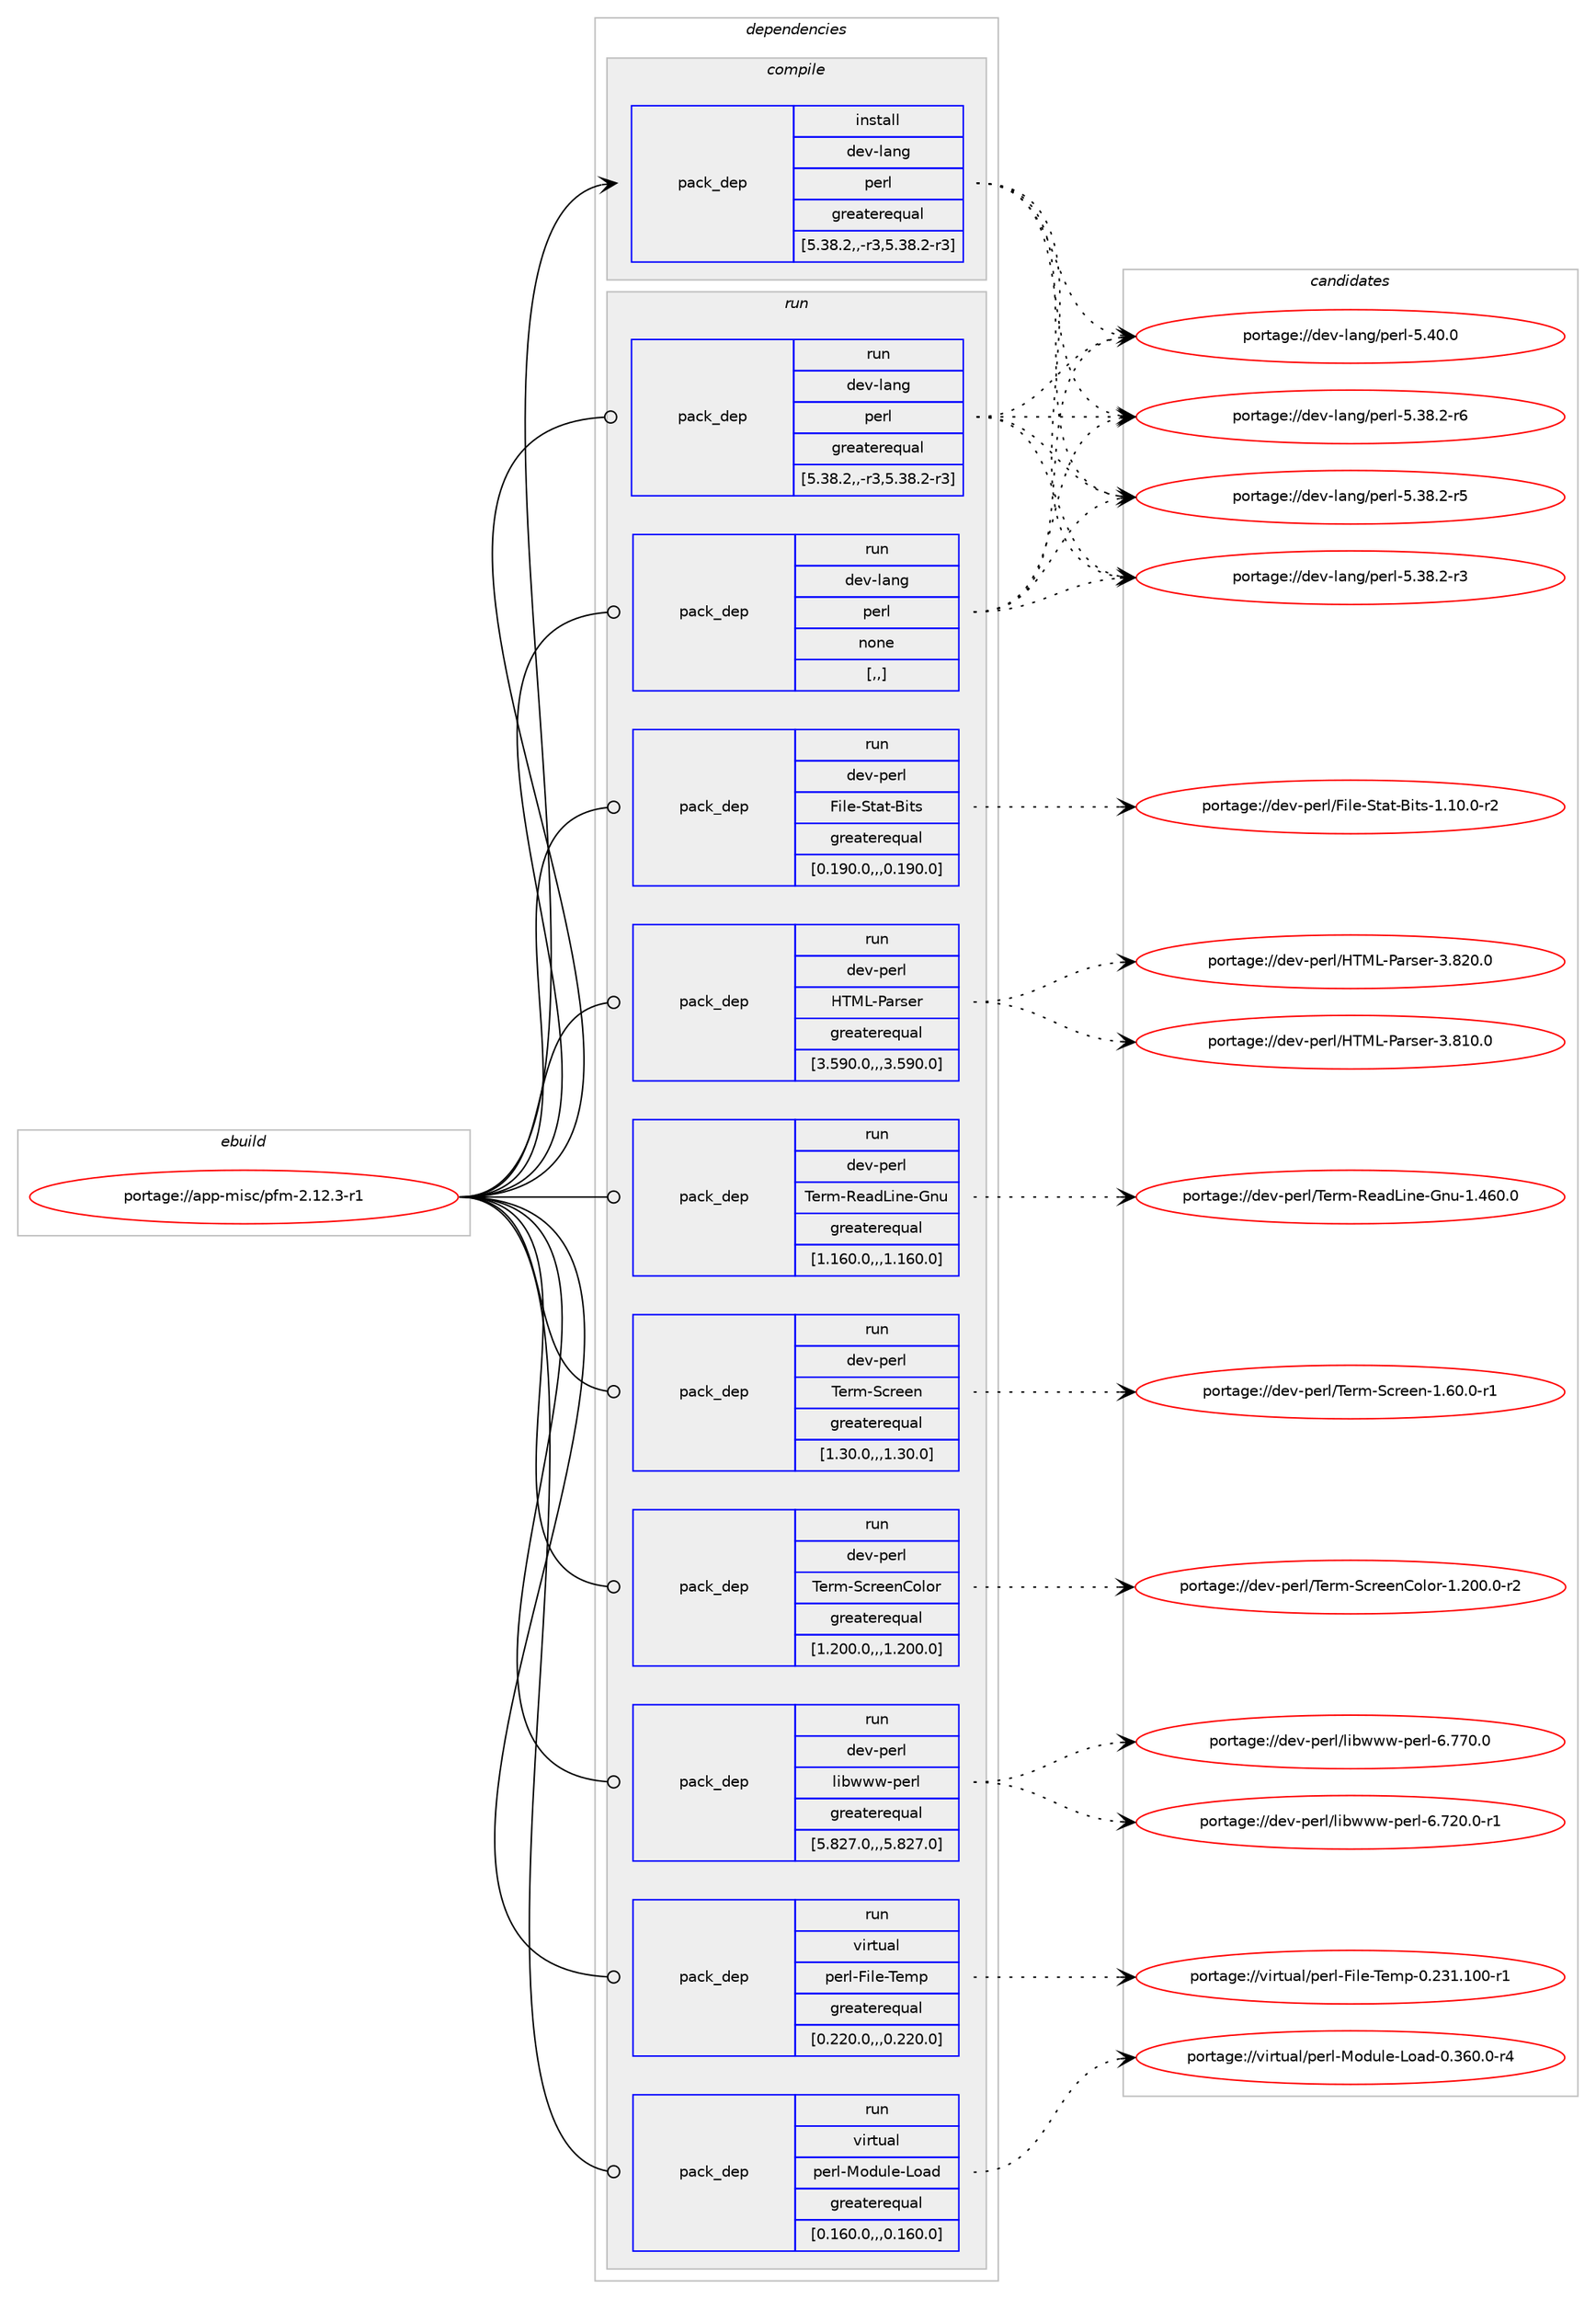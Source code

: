 digraph prolog {

# *************
# Graph options
# *************

newrank=true;
concentrate=true;
compound=true;
graph [rankdir=LR,fontname=Helvetica,fontsize=10,ranksep=1.5];#, ranksep=2.5, nodesep=0.2];
edge  [arrowhead=vee];
node  [fontname=Helvetica,fontsize=10];

# **********
# The ebuild
# **********

subgraph cluster_leftcol {
color=gray;
label=<<i>ebuild</i>>;
id [label="portage://app-misc/pfm-2.12.3-r1", color=red, width=4, href="../app-misc/pfm-2.12.3-r1.svg"];
}

# ****************
# The dependencies
# ****************

subgraph cluster_midcol {
color=gray;
label=<<i>dependencies</i>>;
subgraph cluster_compile {
fillcolor="#eeeeee";
style=filled;
label=<<i>compile</i>>;
subgraph pack390509 {
dependency536952 [label=<<TABLE BORDER="0" CELLBORDER="1" CELLSPACING="0" CELLPADDING="4" WIDTH="220"><TR><TD ROWSPAN="6" CELLPADDING="30">pack_dep</TD></TR><TR><TD WIDTH="110">install</TD></TR><TR><TD>dev-lang</TD></TR><TR><TD>perl</TD></TR><TR><TD>greaterequal</TD></TR><TR><TD>[5.38.2,,-r3,5.38.2-r3]</TD></TR></TABLE>>, shape=none, color=blue];
}
id:e -> dependency536952:w [weight=20,style="solid",arrowhead="vee"];
}
subgraph cluster_compileandrun {
fillcolor="#eeeeee";
style=filled;
label=<<i>compile and run</i>>;
}
subgraph cluster_run {
fillcolor="#eeeeee";
style=filled;
label=<<i>run</i>>;
subgraph pack390510 {
dependency536953 [label=<<TABLE BORDER="0" CELLBORDER="1" CELLSPACING="0" CELLPADDING="4" WIDTH="220"><TR><TD ROWSPAN="6" CELLPADDING="30">pack_dep</TD></TR><TR><TD WIDTH="110">run</TD></TR><TR><TD>dev-lang</TD></TR><TR><TD>perl</TD></TR><TR><TD>greaterequal</TD></TR><TR><TD>[5.38.2,,-r3,5.38.2-r3]</TD></TR></TABLE>>, shape=none, color=blue];
}
id:e -> dependency536953:w [weight=20,style="solid",arrowhead="odot"];
subgraph pack390511 {
dependency536954 [label=<<TABLE BORDER="0" CELLBORDER="1" CELLSPACING="0" CELLPADDING="4" WIDTH="220"><TR><TD ROWSPAN="6" CELLPADDING="30">pack_dep</TD></TR><TR><TD WIDTH="110">run</TD></TR><TR><TD>dev-lang</TD></TR><TR><TD>perl</TD></TR><TR><TD>none</TD></TR><TR><TD>[,,]</TD></TR></TABLE>>, shape=none, color=blue];
}
id:e -> dependency536954:w [weight=20,style="solid",arrowhead="odot"];
subgraph pack390512 {
dependency536955 [label=<<TABLE BORDER="0" CELLBORDER="1" CELLSPACING="0" CELLPADDING="4" WIDTH="220"><TR><TD ROWSPAN="6" CELLPADDING="30">pack_dep</TD></TR><TR><TD WIDTH="110">run</TD></TR><TR><TD>dev-perl</TD></TR><TR><TD>File-Stat-Bits</TD></TR><TR><TD>greaterequal</TD></TR><TR><TD>[0.190.0,,,0.190.0]</TD></TR></TABLE>>, shape=none, color=blue];
}
id:e -> dependency536955:w [weight=20,style="solid",arrowhead="odot"];
subgraph pack390513 {
dependency536956 [label=<<TABLE BORDER="0" CELLBORDER="1" CELLSPACING="0" CELLPADDING="4" WIDTH="220"><TR><TD ROWSPAN="6" CELLPADDING="30">pack_dep</TD></TR><TR><TD WIDTH="110">run</TD></TR><TR><TD>dev-perl</TD></TR><TR><TD>HTML-Parser</TD></TR><TR><TD>greaterequal</TD></TR><TR><TD>[3.590.0,,,3.590.0]</TD></TR></TABLE>>, shape=none, color=blue];
}
id:e -> dependency536956:w [weight=20,style="solid",arrowhead="odot"];
subgraph pack390514 {
dependency536957 [label=<<TABLE BORDER="0" CELLBORDER="1" CELLSPACING="0" CELLPADDING="4" WIDTH="220"><TR><TD ROWSPAN="6" CELLPADDING="30">pack_dep</TD></TR><TR><TD WIDTH="110">run</TD></TR><TR><TD>dev-perl</TD></TR><TR><TD>Term-ReadLine-Gnu</TD></TR><TR><TD>greaterequal</TD></TR><TR><TD>[1.160.0,,,1.160.0]</TD></TR></TABLE>>, shape=none, color=blue];
}
id:e -> dependency536957:w [weight=20,style="solid",arrowhead="odot"];
subgraph pack390515 {
dependency536958 [label=<<TABLE BORDER="0" CELLBORDER="1" CELLSPACING="0" CELLPADDING="4" WIDTH="220"><TR><TD ROWSPAN="6" CELLPADDING="30">pack_dep</TD></TR><TR><TD WIDTH="110">run</TD></TR><TR><TD>dev-perl</TD></TR><TR><TD>Term-Screen</TD></TR><TR><TD>greaterequal</TD></TR><TR><TD>[1.30.0,,,1.30.0]</TD></TR></TABLE>>, shape=none, color=blue];
}
id:e -> dependency536958:w [weight=20,style="solid",arrowhead="odot"];
subgraph pack390516 {
dependency536959 [label=<<TABLE BORDER="0" CELLBORDER="1" CELLSPACING="0" CELLPADDING="4" WIDTH="220"><TR><TD ROWSPAN="6" CELLPADDING="30">pack_dep</TD></TR><TR><TD WIDTH="110">run</TD></TR><TR><TD>dev-perl</TD></TR><TR><TD>Term-ScreenColor</TD></TR><TR><TD>greaterequal</TD></TR><TR><TD>[1.200.0,,,1.200.0]</TD></TR></TABLE>>, shape=none, color=blue];
}
id:e -> dependency536959:w [weight=20,style="solid",arrowhead="odot"];
subgraph pack390517 {
dependency536960 [label=<<TABLE BORDER="0" CELLBORDER="1" CELLSPACING="0" CELLPADDING="4" WIDTH="220"><TR><TD ROWSPAN="6" CELLPADDING="30">pack_dep</TD></TR><TR><TD WIDTH="110">run</TD></TR><TR><TD>dev-perl</TD></TR><TR><TD>libwww-perl</TD></TR><TR><TD>greaterequal</TD></TR><TR><TD>[5.827.0,,,5.827.0]</TD></TR></TABLE>>, shape=none, color=blue];
}
id:e -> dependency536960:w [weight=20,style="solid",arrowhead="odot"];
subgraph pack390518 {
dependency536961 [label=<<TABLE BORDER="0" CELLBORDER="1" CELLSPACING="0" CELLPADDING="4" WIDTH="220"><TR><TD ROWSPAN="6" CELLPADDING="30">pack_dep</TD></TR><TR><TD WIDTH="110">run</TD></TR><TR><TD>virtual</TD></TR><TR><TD>perl-File-Temp</TD></TR><TR><TD>greaterequal</TD></TR><TR><TD>[0.220.0,,,0.220.0]</TD></TR></TABLE>>, shape=none, color=blue];
}
id:e -> dependency536961:w [weight=20,style="solid",arrowhead="odot"];
subgraph pack390519 {
dependency536962 [label=<<TABLE BORDER="0" CELLBORDER="1" CELLSPACING="0" CELLPADDING="4" WIDTH="220"><TR><TD ROWSPAN="6" CELLPADDING="30">pack_dep</TD></TR><TR><TD WIDTH="110">run</TD></TR><TR><TD>virtual</TD></TR><TR><TD>perl-Module-Load</TD></TR><TR><TD>greaterequal</TD></TR><TR><TD>[0.160.0,,,0.160.0]</TD></TR></TABLE>>, shape=none, color=blue];
}
id:e -> dependency536962:w [weight=20,style="solid",arrowhead="odot"];
}
}

# **************
# The candidates
# **************

subgraph cluster_choices {
rank=same;
color=gray;
label=<<i>candidates</i>>;

subgraph choice390509 {
color=black;
nodesep=1;
choice10010111845108971101034711210111410845534652484648 [label="portage://dev-lang/perl-5.40.0", color=red, width=4,href="../dev-lang/perl-5.40.0.svg"];
choice100101118451089711010347112101114108455346515646504511454 [label="portage://dev-lang/perl-5.38.2-r6", color=red, width=4,href="../dev-lang/perl-5.38.2-r6.svg"];
choice100101118451089711010347112101114108455346515646504511453 [label="portage://dev-lang/perl-5.38.2-r5", color=red, width=4,href="../dev-lang/perl-5.38.2-r5.svg"];
choice100101118451089711010347112101114108455346515646504511451 [label="portage://dev-lang/perl-5.38.2-r3", color=red, width=4,href="../dev-lang/perl-5.38.2-r3.svg"];
dependency536952:e -> choice10010111845108971101034711210111410845534652484648:w [style=dotted,weight="100"];
dependency536952:e -> choice100101118451089711010347112101114108455346515646504511454:w [style=dotted,weight="100"];
dependency536952:e -> choice100101118451089711010347112101114108455346515646504511453:w [style=dotted,weight="100"];
dependency536952:e -> choice100101118451089711010347112101114108455346515646504511451:w [style=dotted,weight="100"];
}
subgraph choice390510 {
color=black;
nodesep=1;
choice10010111845108971101034711210111410845534652484648 [label="portage://dev-lang/perl-5.40.0", color=red, width=4,href="../dev-lang/perl-5.40.0.svg"];
choice100101118451089711010347112101114108455346515646504511454 [label="portage://dev-lang/perl-5.38.2-r6", color=red, width=4,href="../dev-lang/perl-5.38.2-r6.svg"];
choice100101118451089711010347112101114108455346515646504511453 [label="portage://dev-lang/perl-5.38.2-r5", color=red, width=4,href="../dev-lang/perl-5.38.2-r5.svg"];
choice100101118451089711010347112101114108455346515646504511451 [label="portage://dev-lang/perl-5.38.2-r3", color=red, width=4,href="../dev-lang/perl-5.38.2-r3.svg"];
dependency536953:e -> choice10010111845108971101034711210111410845534652484648:w [style=dotted,weight="100"];
dependency536953:e -> choice100101118451089711010347112101114108455346515646504511454:w [style=dotted,weight="100"];
dependency536953:e -> choice100101118451089711010347112101114108455346515646504511453:w [style=dotted,weight="100"];
dependency536953:e -> choice100101118451089711010347112101114108455346515646504511451:w [style=dotted,weight="100"];
}
subgraph choice390511 {
color=black;
nodesep=1;
choice10010111845108971101034711210111410845534652484648 [label="portage://dev-lang/perl-5.40.0", color=red, width=4,href="../dev-lang/perl-5.40.0.svg"];
choice100101118451089711010347112101114108455346515646504511454 [label="portage://dev-lang/perl-5.38.2-r6", color=red, width=4,href="../dev-lang/perl-5.38.2-r6.svg"];
choice100101118451089711010347112101114108455346515646504511453 [label="portage://dev-lang/perl-5.38.2-r5", color=red, width=4,href="../dev-lang/perl-5.38.2-r5.svg"];
choice100101118451089711010347112101114108455346515646504511451 [label="portage://dev-lang/perl-5.38.2-r3", color=red, width=4,href="../dev-lang/perl-5.38.2-r3.svg"];
dependency536954:e -> choice10010111845108971101034711210111410845534652484648:w [style=dotted,weight="100"];
dependency536954:e -> choice100101118451089711010347112101114108455346515646504511454:w [style=dotted,weight="100"];
dependency536954:e -> choice100101118451089711010347112101114108455346515646504511453:w [style=dotted,weight="100"];
dependency536954:e -> choice100101118451089711010347112101114108455346515646504511451:w [style=dotted,weight="100"];
}
subgraph choice390512 {
color=black;
nodesep=1;
choice1001011184511210111410847701051081014583116971164566105116115454946494846484511450 [label="portage://dev-perl/File-Stat-Bits-1.10.0-r2", color=red, width=4,href="../dev-perl/File-Stat-Bits-1.10.0-r2.svg"];
dependency536955:e -> choice1001011184511210111410847701051081014583116971164566105116115454946494846484511450:w [style=dotted,weight="100"];
}
subgraph choice390513 {
color=black;
nodesep=1;
choice1001011184511210111410847728477764580971141151011144551465650484648 [label="portage://dev-perl/HTML-Parser-3.820.0", color=red, width=4,href="../dev-perl/HTML-Parser-3.820.0.svg"];
choice1001011184511210111410847728477764580971141151011144551465649484648 [label="portage://dev-perl/HTML-Parser-3.810.0", color=red, width=4,href="../dev-perl/HTML-Parser-3.810.0.svg"];
dependency536956:e -> choice1001011184511210111410847728477764580971141151011144551465650484648:w [style=dotted,weight="100"];
dependency536956:e -> choice1001011184511210111410847728477764580971141151011144551465649484648:w [style=dotted,weight="100"];
}
subgraph choice390514 {
color=black;
nodesep=1;
choice1001011184511210111410847841011141094582101971007610511010145711101174549465254484648 [label="portage://dev-perl/Term-ReadLine-Gnu-1.460.0", color=red, width=4,href="../dev-perl/Term-ReadLine-Gnu-1.460.0.svg"];
dependency536957:e -> choice1001011184511210111410847841011141094582101971007610511010145711101174549465254484648:w [style=dotted,weight="100"];
}
subgraph choice390515 {
color=black;
nodesep=1;
choice100101118451121011141084784101114109458399114101101110454946544846484511449 [label="portage://dev-perl/Term-Screen-1.60.0-r1", color=red, width=4,href="../dev-perl/Term-Screen-1.60.0-r1.svg"];
dependency536958:e -> choice100101118451121011141084784101114109458399114101101110454946544846484511449:w [style=dotted,weight="100"];
}
subgraph choice390516 {
color=black;
nodesep=1;
choice1001011184511210111410847841011141094583991141011011106711110811111445494650484846484511450 [label="portage://dev-perl/Term-ScreenColor-1.200.0-r2", color=red, width=4,href="../dev-perl/Term-ScreenColor-1.200.0-r2.svg"];
dependency536959:e -> choice1001011184511210111410847841011141094583991141011011106711110811111445494650484846484511450:w [style=dotted,weight="100"];
}
subgraph choice390517 {
color=black;
nodesep=1;
choice100101118451121011141084710810598119119119451121011141084554465555484648 [label="portage://dev-perl/libwww-perl-6.770.0", color=red, width=4,href="../dev-perl/libwww-perl-6.770.0.svg"];
choice1001011184511210111410847108105981191191194511210111410845544655504846484511449 [label="portage://dev-perl/libwww-perl-6.720.0-r1", color=red, width=4,href="../dev-perl/libwww-perl-6.720.0-r1.svg"];
dependency536960:e -> choice100101118451121011141084710810598119119119451121011141084554465555484648:w [style=dotted,weight="100"];
dependency536960:e -> choice1001011184511210111410847108105981191191194511210111410845544655504846484511449:w [style=dotted,weight="100"];
}
subgraph choice390518 {
color=black;
nodesep=1;
choice118105114116117971084711210111410845701051081014584101109112454846505149464948484511449 [label="portage://virtual/perl-File-Temp-0.231.100-r1", color=red, width=4,href="../virtual/perl-File-Temp-0.231.100-r1.svg"];
dependency536961:e -> choice118105114116117971084711210111410845701051081014584101109112454846505149464948484511449:w [style=dotted,weight="100"];
}
subgraph choice390519 {
color=black;
nodesep=1;
choice1181051141161179710847112101114108457711110011710810145761119710045484651544846484511452 [label="portage://virtual/perl-Module-Load-0.360.0-r4", color=red, width=4,href="../virtual/perl-Module-Load-0.360.0-r4.svg"];
dependency536962:e -> choice1181051141161179710847112101114108457711110011710810145761119710045484651544846484511452:w [style=dotted,weight="100"];
}
}

}

